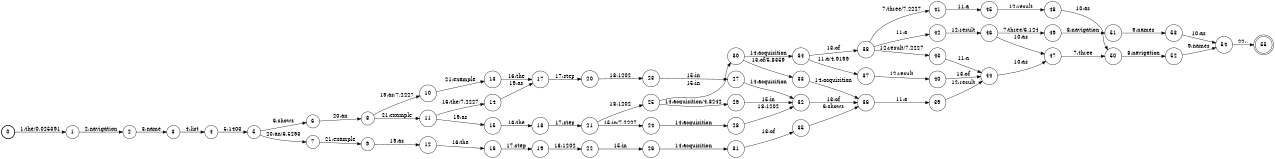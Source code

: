 digraph FST {
rankdir = LR;
size = "8.5,11";
label = "";
center = 1;
orientation = Portrait;
ranksep = "0.4";
nodesep = "0.25";
0 [label = "0", shape = circle, style = bold, fontsize = 14]
	0 -> 1 [label = "1:the/0.025391", fontsize = 14];
1 [label = "1", shape = circle, style = solid, fontsize = 14]
	1 -> 2 [label = "2:navigation", fontsize = 14];
2 [label = "2", shape = circle, style = solid, fontsize = 14]
	2 -> 3 [label = "3:name", fontsize = 14];
3 [label = "3", shape = circle, style = solid, fontsize = 14]
	3 -> 4 [label = "4:list", fontsize = 14];
4 [label = "4", shape = circle, style = solid, fontsize = 14]
	4 -> 5 [label = "5:1403", fontsize = 14];
5 [label = "5", shape = circle, style = solid, fontsize = 14]
	5 -> 6 [label = "6:shows", fontsize = 14];
	5 -> 7 [label = "20:an/6.5293", fontsize = 14];
6 [label = "6", shape = circle, style = solid, fontsize = 14]
	6 -> 8 [label = "20:an", fontsize = 14];
7 [label = "7", shape = circle, style = solid, fontsize = 14]
	7 -> 9 [label = "21:example", fontsize = 14];
8 [label = "8", shape = circle, style = solid, fontsize = 14]
	8 -> 10 [label = "19:as/7.2227", fontsize = 14];
	8 -> 11 [label = "21:example", fontsize = 14];
9 [label = "9", shape = circle, style = solid, fontsize = 14]
	9 -> 12 [label = "19:as", fontsize = 14];
10 [label = "10", shape = circle, style = solid, fontsize = 14]
	10 -> 13 [label = "21:example", fontsize = 14];
11 [label = "11", shape = circle, style = solid, fontsize = 14]
	11 -> 14 [label = "16:the/7.2227", fontsize = 14];
	11 -> 15 [label = "19:as", fontsize = 14];
12 [label = "12", shape = circle, style = solid, fontsize = 14]
	12 -> 16 [label = "16:the", fontsize = 14];
13 [label = "13", shape = circle, style = solid, fontsize = 14]
	13 -> 17 [label = "16:the", fontsize = 14];
14 [label = "14", shape = circle, style = solid, fontsize = 14]
	14 -> 17 [label = "19:as", fontsize = 14];
15 [label = "15", shape = circle, style = solid, fontsize = 14]
	15 -> 18 [label = "16:the", fontsize = 14];
16 [label = "16", shape = circle, style = solid, fontsize = 14]
	16 -> 19 [label = "17:step", fontsize = 14];
17 [label = "17", shape = circle, style = solid, fontsize = 14]
	17 -> 20 [label = "17:step", fontsize = 14];
18 [label = "18", shape = circle, style = solid, fontsize = 14]
	18 -> 21 [label = "17:step", fontsize = 14];
19 [label = "19", shape = circle, style = solid, fontsize = 14]
	19 -> 22 [label = "18:1202", fontsize = 14];
20 [label = "20", shape = circle, style = solid, fontsize = 14]
	20 -> 23 [label = "18:1202", fontsize = 14];
21 [label = "21", shape = circle, style = solid, fontsize = 14]
	21 -> 24 [label = "15:in/7.2227", fontsize = 14];
	21 -> 25 [label = "18:1202", fontsize = 14];
22 [label = "22", shape = circle, style = solid, fontsize = 14]
	22 -> 26 [label = "15:in", fontsize = 14];
23 [label = "23", shape = circle, style = solid, fontsize = 14]
	23 -> 27 [label = "15:in", fontsize = 14];
24 [label = "24", shape = circle, style = solid, fontsize = 14]
	24 -> 28 [label = "14:acquisition", fontsize = 14];
25 [label = "25", shape = circle, style = solid, fontsize = 14]
	25 -> 29 [label = "14:acquisition/4.8242", fontsize = 14];
	25 -> 30 [label = "15:in", fontsize = 14];
26 [label = "26", shape = circle, style = solid, fontsize = 14]
	26 -> 31 [label = "14:acquisition", fontsize = 14];
27 [label = "27", shape = circle, style = solid, fontsize = 14]
	27 -> 32 [label = "14:acquisition", fontsize = 14];
28 [label = "28", shape = circle, style = solid, fontsize = 14]
	28 -> 32 [label = "18:1202", fontsize = 14];
29 [label = "29", shape = circle, style = solid, fontsize = 14]
	29 -> 32 [label = "15:in", fontsize = 14];
30 [label = "30", shape = circle, style = solid, fontsize = 14]
	30 -> 33 [label = "13:of/5.8359", fontsize = 14];
	30 -> 34 [label = "14:acquisition", fontsize = 14];
31 [label = "31", shape = circle, style = solid, fontsize = 14]
	31 -> 35 [label = "13:of", fontsize = 14];
32 [label = "32", shape = circle, style = solid, fontsize = 14]
	32 -> 36 [label = "13:of", fontsize = 14];
33 [label = "33", shape = circle, style = solid, fontsize = 14]
	33 -> 36 [label = "14:acquisition", fontsize = 14];
34 [label = "34", shape = circle, style = solid, fontsize = 14]
	34 -> 37 [label = "11:a/4.9199", fontsize = 14];
	34 -> 38 [label = "13:of", fontsize = 14];
35 [label = "35", shape = circle, style = solid, fontsize = 14]
	35 -> 36 [label = "6:shows", fontsize = 14];
36 [label = "36", shape = circle, style = solid, fontsize = 14]
	36 -> 39 [label = "11:a", fontsize = 14];
37 [label = "37", shape = circle, style = solid, fontsize = 14]
	37 -> 40 [label = "12:result", fontsize = 14];
38 [label = "38", shape = circle, style = solid, fontsize = 14]
	38 -> 41 [label = "7:three/7.2227", fontsize = 14];
	38 -> 42 [label = "11:a", fontsize = 14];
	38 -> 43 [label = "12:result/7.2227", fontsize = 14];
39 [label = "39", shape = circle, style = solid, fontsize = 14]
	39 -> 44 [label = "12:result", fontsize = 14];
40 [label = "40", shape = circle, style = solid, fontsize = 14]
	40 -> 44 [label = "13:of", fontsize = 14];
41 [label = "41", shape = circle, style = solid, fontsize = 14]
	41 -> 45 [label = "11:a", fontsize = 14];
42 [label = "42", shape = circle, style = solid, fontsize = 14]
	42 -> 46 [label = "12:result", fontsize = 14];
43 [label = "43", shape = circle, style = solid, fontsize = 14]
	43 -> 44 [label = "11:a", fontsize = 14];
44 [label = "44", shape = circle, style = solid, fontsize = 14]
	44 -> 47 [label = "10:as", fontsize = 14];
45 [label = "45", shape = circle, style = solid, fontsize = 14]
	45 -> 48 [label = "12:result", fontsize = 14];
46 [label = "46", shape = circle, style = solid, fontsize = 14]
	46 -> 49 [label = "7:three/6.124", fontsize = 14];
	46 -> 47 [label = "10:as", fontsize = 14];
47 [label = "47", shape = circle, style = solid, fontsize = 14]
	47 -> 50 [label = "7:three", fontsize = 14];
48 [label = "48", shape = circle, style = solid, fontsize = 14]
	48 -> 50 [label = "10:as", fontsize = 14];
49 [label = "49", shape = circle, style = solid, fontsize = 14]
	49 -> 51 [label = "8:navigation", fontsize = 14];
50 [label = "50", shape = circle, style = solid, fontsize = 14]
	50 -> 52 [label = "8:navigation", fontsize = 14];
51 [label = "51", shape = circle, style = solid, fontsize = 14]
	51 -> 53 [label = "9:names", fontsize = 14];
52 [label = "52", shape = circle, style = solid, fontsize = 14]
	52 -> 54 [label = "9:names", fontsize = 14];
53 [label = "53", shape = circle, style = solid, fontsize = 14]
	53 -> 54 [label = "10:as", fontsize = 14];
54 [label = "54", shape = circle, style = solid, fontsize = 14]
	54 -> 55 [label = "22:.", fontsize = 14];
55 [label = "55", shape = doublecircle, style = solid, fontsize = 14]
}
